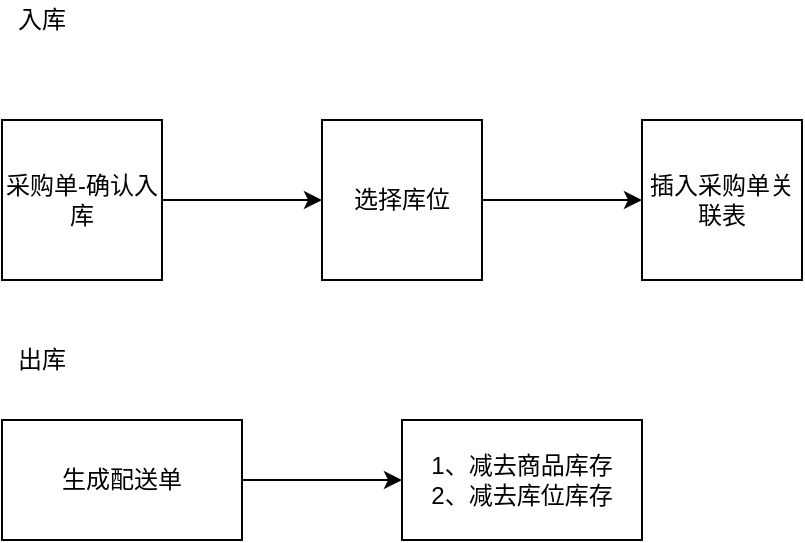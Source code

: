 <mxfile version="14.5.8" type="github">
  <diagram id="SXEYLcMqSf7-T7kPatKO" name="Page-1">
    <mxGraphModel dx="981" dy="524" grid="1" gridSize="10" guides="1" tooltips="1" connect="1" arrows="1" fold="1" page="1" pageScale="1" pageWidth="827" pageHeight="1169" math="0" shadow="0">
      <root>
        <mxCell id="0" />
        <mxCell id="1" parent="0" />
        <mxCell id="fBSgZwWfRKQs4gMfS5-9-3" value="" style="edgeStyle=orthogonalEdgeStyle;rounded=0;orthogonalLoop=1;jettySize=auto;html=1;" edge="1" parent="1" source="fBSgZwWfRKQs4gMfS5-9-1" target="fBSgZwWfRKQs4gMfS5-9-2">
          <mxGeometry relative="1" as="geometry" />
        </mxCell>
        <mxCell id="fBSgZwWfRKQs4gMfS5-9-1" value="采购单-确认入库" style="whiteSpace=wrap;html=1;aspect=fixed;" vertex="1" parent="1">
          <mxGeometry x="130" y="250" width="80" height="80" as="geometry" />
        </mxCell>
        <mxCell id="fBSgZwWfRKQs4gMfS5-9-5" value="" style="edgeStyle=orthogonalEdgeStyle;rounded=0;orthogonalLoop=1;jettySize=auto;html=1;" edge="1" parent="1" source="fBSgZwWfRKQs4gMfS5-9-2" target="fBSgZwWfRKQs4gMfS5-9-4">
          <mxGeometry relative="1" as="geometry" />
        </mxCell>
        <mxCell id="fBSgZwWfRKQs4gMfS5-9-2" value="选择库位" style="whiteSpace=wrap;html=1;aspect=fixed;" vertex="1" parent="1">
          <mxGeometry x="290" y="250" width="80" height="80" as="geometry" />
        </mxCell>
        <mxCell id="fBSgZwWfRKQs4gMfS5-9-4" value="插入采购单关联表" style="whiteSpace=wrap;html=1;aspect=fixed;" vertex="1" parent="1">
          <mxGeometry x="450" y="250" width="80" height="80" as="geometry" />
        </mxCell>
        <mxCell id="fBSgZwWfRKQs4gMfS5-9-6" value="入库" style="text;html=1;strokeColor=none;fillColor=none;align=center;verticalAlign=middle;whiteSpace=wrap;rounded=0;" vertex="1" parent="1">
          <mxGeometry x="130" y="190" width="40" height="20" as="geometry" />
        </mxCell>
        <mxCell id="fBSgZwWfRKQs4gMfS5-9-7" value="出库" style="text;html=1;strokeColor=none;fillColor=none;align=center;verticalAlign=middle;whiteSpace=wrap;rounded=0;" vertex="1" parent="1">
          <mxGeometry x="130" y="360" width="40" height="20" as="geometry" />
        </mxCell>
        <mxCell id="fBSgZwWfRKQs4gMfS5-9-10" value="" style="edgeStyle=orthogonalEdgeStyle;rounded=0;orthogonalLoop=1;jettySize=auto;html=1;" edge="1" parent="1" source="fBSgZwWfRKQs4gMfS5-9-8" target="fBSgZwWfRKQs4gMfS5-9-9">
          <mxGeometry relative="1" as="geometry" />
        </mxCell>
        <mxCell id="fBSgZwWfRKQs4gMfS5-9-8" value="生成配送单" style="rounded=0;whiteSpace=wrap;html=1;" vertex="1" parent="1">
          <mxGeometry x="130" y="400" width="120" height="60" as="geometry" />
        </mxCell>
        <mxCell id="fBSgZwWfRKQs4gMfS5-9-9" value="1、减去商品库存&lt;br&gt;2、减去库位库存" style="rounded=0;whiteSpace=wrap;html=1;" vertex="1" parent="1">
          <mxGeometry x="330" y="400" width="120" height="60" as="geometry" />
        </mxCell>
      </root>
    </mxGraphModel>
  </diagram>
</mxfile>
